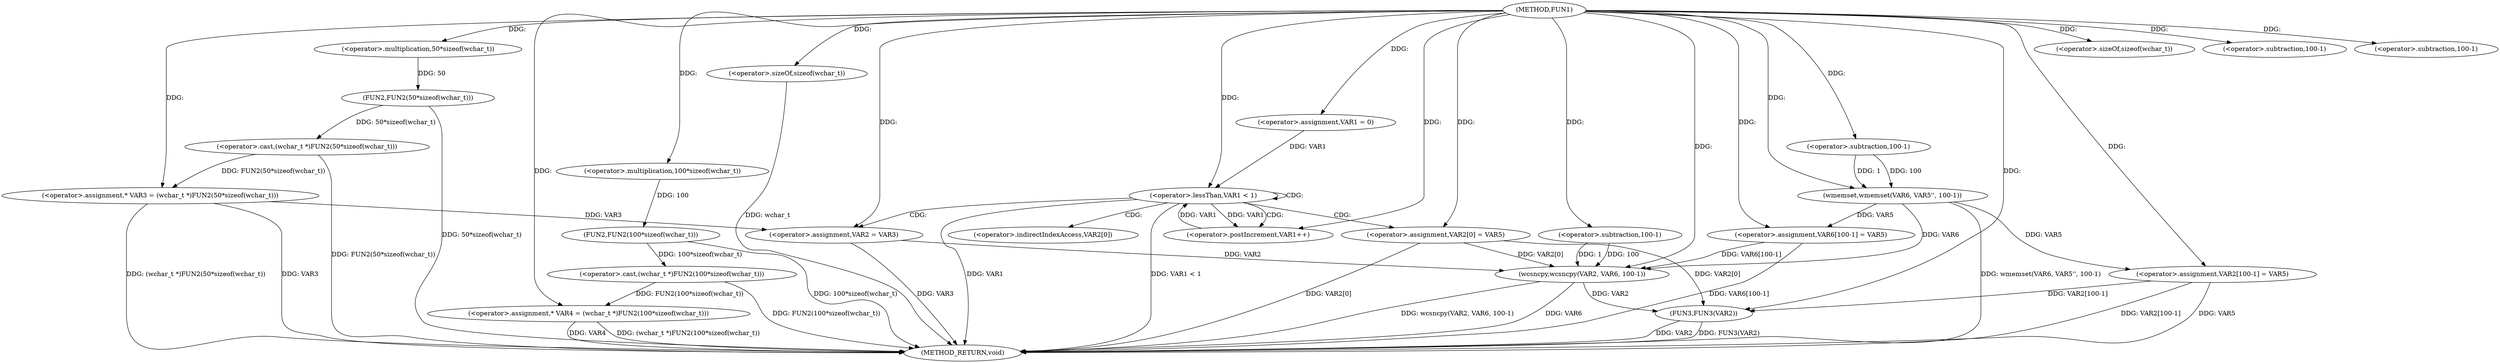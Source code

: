 digraph FUN1 {  
"1000100" [label = "(METHOD,FUN1)" ]
"1000172" [label = "(METHOD_RETURN,void)" ]
"1000105" [label = "(<operator>.assignment,* VAR3 = (wchar_t *)FUN2(50*sizeof(wchar_t)))" ]
"1000107" [label = "(<operator>.cast,(wchar_t *)FUN2(50*sizeof(wchar_t)))" ]
"1000109" [label = "(FUN2,FUN2(50*sizeof(wchar_t)))" ]
"1000110" [label = "(<operator>.multiplication,50*sizeof(wchar_t))" ]
"1000112" [label = "(<operator>.sizeOf,sizeof(wchar_t))" ]
"1000115" [label = "(<operator>.assignment,* VAR4 = (wchar_t *)FUN2(100*sizeof(wchar_t)))" ]
"1000117" [label = "(<operator>.cast,(wchar_t *)FUN2(100*sizeof(wchar_t)))" ]
"1000119" [label = "(FUN2,FUN2(100*sizeof(wchar_t)))" ]
"1000120" [label = "(<operator>.multiplication,100*sizeof(wchar_t))" ]
"1000122" [label = "(<operator>.sizeOf,sizeof(wchar_t))" ]
"1000125" [label = "(<operator>.assignment,VAR1 = 0)" ]
"1000128" [label = "(<operator>.lessThan,VAR1 < 1)" ]
"1000131" [label = "(<operator>.postIncrement,VAR1++)" ]
"1000134" [label = "(<operator>.assignment,VAR2 = VAR3)" ]
"1000137" [label = "(<operator>.assignment,VAR2[0] = VAR5)" ]
"1000144" [label = "(wmemset,wmemset(VAR6, VAR5'', 100-1))" ]
"1000147" [label = "(<operator>.subtraction,100-1)" ]
"1000150" [label = "(<operator>.assignment,VAR6[100-1] = VAR5)" ]
"1000153" [label = "(<operator>.subtraction,100-1)" ]
"1000157" [label = "(wcsncpy,wcsncpy(VAR2, VAR6, 100-1))" ]
"1000160" [label = "(<operator>.subtraction,100-1)" ]
"1000163" [label = "(<operator>.assignment,VAR2[100-1] = VAR5)" ]
"1000166" [label = "(<operator>.subtraction,100-1)" ]
"1000170" [label = "(FUN3,FUN3(VAR2))" ]
"1000138" [label = "(<operator>.indirectIndexAccess,VAR2[0])" ]
  "1000163" -> "1000172"  [ label = "DDG: VAR2[100-1]"] 
  "1000163" -> "1000172"  [ label = "DDG: VAR5"] 
  "1000157" -> "1000172"  [ label = "DDG: wcsncpy(VAR2, VAR6, 100-1)"] 
  "1000122" -> "1000172"  [ label = "DDG: wchar_t"] 
  "1000117" -> "1000172"  [ label = "DDG: FUN2(100*sizeof(wchar_t))"] 
  "1000115" -> "1000172"  [ label = "DDG: VAR4"] 
  "1000157" -> "1000172"  [ label = "DDG: VAR6"] 
  "1000115" -> "1000172"  [ label = "DDG: (wchar_t *)FUN2(100*sizeof(wchar_t))"] 
  "1000105" -> "1000172"  [ label = "DDG: (wchar_t *)FUN2(50*sizeof(wchar_t))"] 
  "1000150" -> "1000172"  [ label = "DDG: VAR6[100-1]"] 
  "1000128" -> "1000172"  [ label = "DDG: VAR1"] 
  "1000144" -> "1000172"  [ label = "DDG: wmemset(VAR6, VAR5'', 100-1)"] 
  "1000109" -> "1000172"  [ label = "DDG: 50*sizeof(wchar_t)"] 
  "1000119" -> "1000172"  [ label = "DDG: 100*sizeof(wchar_t)"] 
  "1000134" -> "1000172"  [ label = "DDG: VAR3"] 
  "1000170" -> "1000172"  [ label = "DDG: VAR2"] 
  "1000170" -> "1000172"  [ label = "DDG: FUN3(VAR2)"] 
  "1000128" -> "1000172"  [ label = "DDG: VAR1 < 1"] 
  "1000137" -> "1000172"  [ label = "DDG: VAR2[0]"] 
  "1000105" -> "1000172"  [ label = "DDG: VAR3"] 
  "1000107" -> "1000172"  [ label = "DDG: FUN2(50*sizeof(wchar_t))"] 
  "1000107" -> "1000105"  [ label = "DDG: FUN2(50*sizeof(wchar_t))"] 
  "1000100" -> "1000105"  [ label = "DDG: "] 
  "1000109" -> "1000107"  [ label = "DDG: 50*sizeof(wchar_t)"] 
  "1000110" -> "1000109"  [ label = "DDG: 50"] 
  "1000100" -> "1000110"  [ label = "DDG: "] 
  "1000100" -> "1000112"  [ label = "DDG: "] 
  "1000117" -> "1000115"  [ label = "DDG: FUN2(100*sizeof(wchar_t))"] 
  "1000100" -> "1000115"  [ label = "DDG: "] 
  "1000119" -> "1000117"  [ label = "DDG: 100*sizeof(wchar_t)"] 
  "1000120" -> "1000119"  [ label = "DDG: 100"] 
  "1000100" -> "1000120"  [ label = "DDG: "] 
  "1000100" -> "1000122"  [ label = "DDG: "] 
  "1000100" -> "1000125"  [ label = "DDG: "] 
  "1000125" -> "1000128"  [ label = "DDG: VAR1"] 
  "1000131" -> "1000128"  [ label = "DDG: VAR1"] 
  "1000100" -> "1000128"  [ label = "DDG: "] 
  "1000128" -> "1000131"  [ label = "DDG: VAR1"] 
  "1000100" -> "1000131"  [ label = "DDG: "] 
  "1000105" -> "1000134"  [ label = "DDG: VAR3"] 
  "1000100" -> "1000134"  [ label = "DDG: "] 
  "1000100" -> "1000137"  [ label = "DDG: "] 
  "1000100" -> "1000144"  [ label = "DDG: "] 
  "1000147" -> "1000144"  [ label = "DDG: 100"] 
  "1000147" -> "1000144"  [ label = "DDG: 1"] 
  "1000100" -> "1000147"  [ label = "DDG: "] 
  "1000144" -> "1000150"  [ label = "DDG: VAR5"] 
  "1000100" -> "1000150"  [ label = "DDG: "] 
  "1000100" -> "1000153"  [ label = "DDG: "] 
  "1000134" -> "1000157"  [ label = "DDG: VAR2"] 
  "1000137" -> "1000157"  [ label = "DDG: VAR2[0]"] 
  "1000100" -> "1000157"  [ label = "DDG: "] 
  "1000150" -> "1000157"  [ label = "DDG: VAR6[100-1]"] 
  "1000144" -> "1000157"  [ label = "DDG: VAR6"] 
  "1000160" -> "1000157"  [ label = "DDG: 100"] 
  "1000160" -> "1000157"  [ label = "DDG: 1"] 
  "1000100" -> "1000160"  [ label = "DDG: "] 
  "1000100" -> "1000163"  [ label = "DDG: "] 
  "1000144" -> "1000163"  [ label = "DDG: VAR5"] 
  "1000100" -> "1000166"  [ label = "DDG: "] 
  "1000163" -> "1000170"  [ label = "DDG: VAR2[100-1]"] 
  "1000157" -> "1000170"  [ label = "DDG: VAR2"] 
  "1000137" -> "1000170"  [ label = "DDG: VAR2[0]"] 
  "1000100" -> "1000170"  [ label = "DDG: "] 
  "1000128" -> "1000128"  [ label = "CDG: "] 
  "1000128" -> "1000137"  [ label = "CDG: "] 
  "1000128" -> "1000131"  [ label = "CDG: "] 
  "1000128" -> "1000138"  [ label = "CDG: "] 
  "1000128" -> "1000134"  [ label = "CDG: "] 
}
